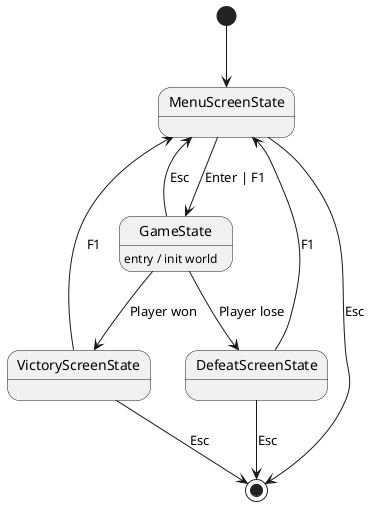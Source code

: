 @startuml
'https://plantuml.com/state-diagram

[*] --> MenuScreenState
MenuScreenState --> GameState : Enter | F1
GameState --> MenuScreenState : Esc

GameState : entry / init world

GameState --> VictoryScreenState : Player won
VictoryScreenState --> MenuScreenState : F1

VictoryScreenState --> [*] : Esc

GameState --> DefeatScreenState : Player lose
DefeatScreenState --> MenuScreenState : F1

DefeatScreenState --> [*] : Esc


MenuScreenState --> [*] : Esc

@enduml